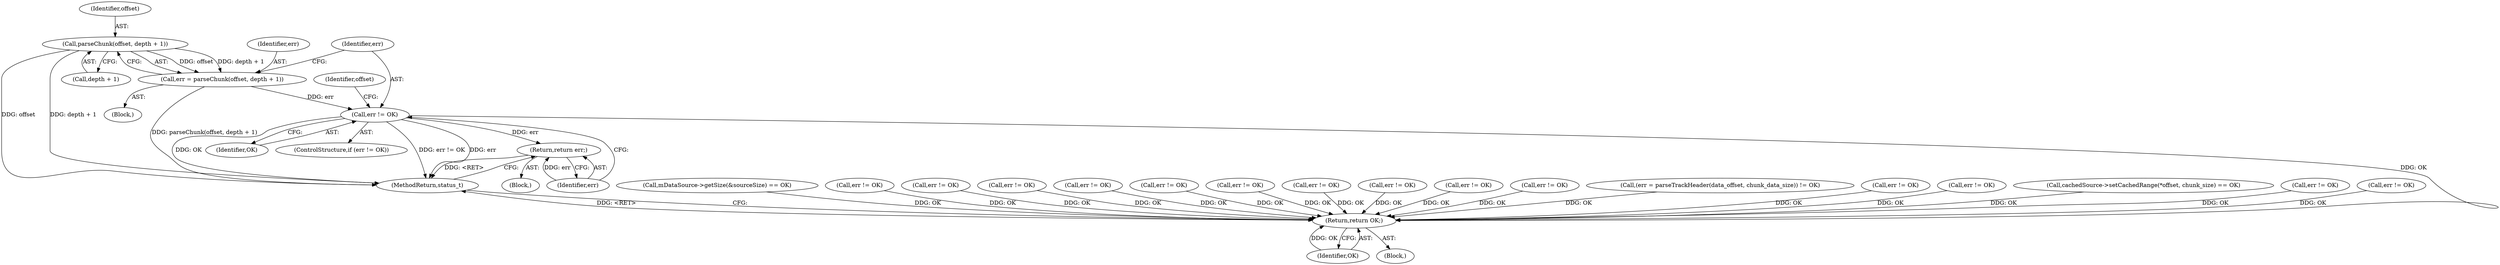 digraph "0_Android_2674a7218eaa3c87f2ee26d26da5b9170e10f859@pointer" {
"1001738" [label="(Call,parseChunk(offset, depth + 1))"];
"1001736" [label="(Call,err = parseChunk(offset, depth + 1))"];
"1001744" [label="(Call,err != OK)"];
"1001748" [label="(Return,return err;)"];
"1002925" [label="(Return,return OK;)"];
"1001747" [label="(Block,)"];
"1001746" [label="(Identifier,OK)"];
"1001748" [label="(Return,return err;)"];
"1001743" [label="(ControlStructure,if (err != OK))"];
"1002927" [label="(MethodReturn,status_t)"];
"1001749" [label="(Identifier,err)"];
"1000191" [label="(Call,mDataSource->getSize(&sourceSize) == OK)"];
"1001973" [label="(Call,err != OK)"];
"1002129" [label="(Call,err != OK)"];
"1001791" [label="(Call,err != OK)"];
"1001954" [label="(Call,err != OK)"];
"1002295" [label="(Call,err != OK)"];
"1001610" [label="(Call,err != OK)"];
"1001734" [label="(Block,)"];
"1001744" [label="(Call,err != OK)"];
"1002875" [label="(Call,err != OK)"];
"1000565" [label="(Call,err != OK)"];
"1001475" [label="(Call,err != OK)"];
"1001992" [label="(Call,err != OK)"];
"1001745" [label="(Identifier,err)"];
"1002926" [label="(Identifier,OK)"];
"1001740" [label="(Call,depth + 1)"];
"1000988" [label="(Call,(err = parseTrackHeader(data_offset, chunk_data_size)) != OK)"];
"1000106" [label="(Block,)"];
"1001737" [label="(Identifier,err)"];
"1000493" [label="(Call,err != OK)"];
"1001732" [label="(Identifier,offset)"];
"1001824" [label="(Call,err != OK)"];
"1002925" [label="(Return,return OK;)"];
"1001736" [label="(Call,err = parseChunk(offset, depth + 1))"];
"1000394" [label="(Call,cachedSource->setCachedRange(*offset, chunk_size) == OK)"];
"1001772" [label="(Call,err != OK)"];
"1001738" [label="(Call,parseChunk(offset, depth + 1))"];
"1002330" [label="(Call,err != OK)"];
"1001739" [label="(Identifier,offset)"];
"1001738" -> "1001736"  [label="AST: "];
"1001738" -> "1001740"  [label="CFG: "];
"1001739" -> "1001738"  [label="AST: "];
"1001740" -> "1001738"  [label="AST: "];
"1001736" -> "1001738"  [label="CFG: "];
"1001738" -> "1002927"  [label="DDG: depth + 1"];
"1001738" -> "1002927"  [label="DDG: offset"];
"1001738" -> "1001736"  [label="DDG: offset"];
"1001738" -> "1001736"  [label="DDG: depth + 1"];
"1001736" -> "1001734"  [label="AST: "];
"1001737" -> "1001736"  [label="AST: "];
"1001745" -> "1001736"  [label="CFG: "];
"1001736" -> "1002927"  [label="DDG: parseChunk(offset, depth + 1)"];
"1001736" -> "1001744"  [label="DDG: err"];
"1001744" -> "1001743"  [label="AST: "];
"1001744" -> "1001746"  [label="CFG: "];
"1001745" -> "1001744"  [label="AST: "];
"1001746" -> "1001744"  [label="AST: "];
"1001732" -> "1001744"  [label="CFG: "];
"1001749" -> "1001744"  [label="CFG: "];
"1001744" -> "1002927"  [label="DDG: OK"];
"1001744" -> "1002927"  [label="DDG: err != OK"];
"1001744" -> "1002927"  [label="DDG: err"];
"1001744" -> "1001748"  [label="DDG: err"];
"1001744" -> "1002925"  [label="DDG: OK"];
"1001748" -> "1001747"  [label="AST: "];
"1001748" -> "1001749"  [label="CFG: "];
"1001749" -> "1001748"  [label="AST: "];
"1002927" -> "1001748"  [label="CFG: "];
"1001748" -> "1002927"  [label="DDG: <RET>"];
"1001749" -> "1001748"  [label="DDG: err"];
"1002925" -> "1000106"  [label="AST: "];
"1002925" -> "1002926"  [label="CFG: "];
"1002926" -> "1002925"  [label="AST: "];
"1002927" -> "1002925"  [label="CFG: "];
"1002925" -> "1002927"  [label="DDG: <RET>"];
"1002926" -> "1002925"  [label="DDG: OK"];
"1002295" -> "1002925"  [label="DDG: OK"];
"1000191" -> "1002925"  [label="DDG: OK"];
"1000493" -> "1002925"  [label="DDG: OK"];
"1000565" -> "1002925"  [label="DDG: OK"];
"1001772" -> "1002925"  [label="DDG: OK"];
"1001791" -> "1002925"  [label="DDG: OK"];
"1000394" -> "1002925"  [label="DDG: OK"];
"1001973" -> "1002925"  [label="DDG: OK"];
"1002129" -> "1002925"  [label="DDG: OK"];
"1002875" -> "1002925"  [label="DDG: OK"];
"1001475" -> "1002925"  [label="DDG: OK"];
"1001610" -> "1002925"  [label="DDG: OK"];
"1001992" -> "1002925"  [label="DDG: OK"];
"1001954" -> "1002925"  [label="DDG: OK"];
"1000988" -> "1002925"  [label="DDG: OK"];
"1001824" -> "1002925"  [label="DDG: OK"];
"1002330" -> "1002925"  [label="DDG: OK"];
}
